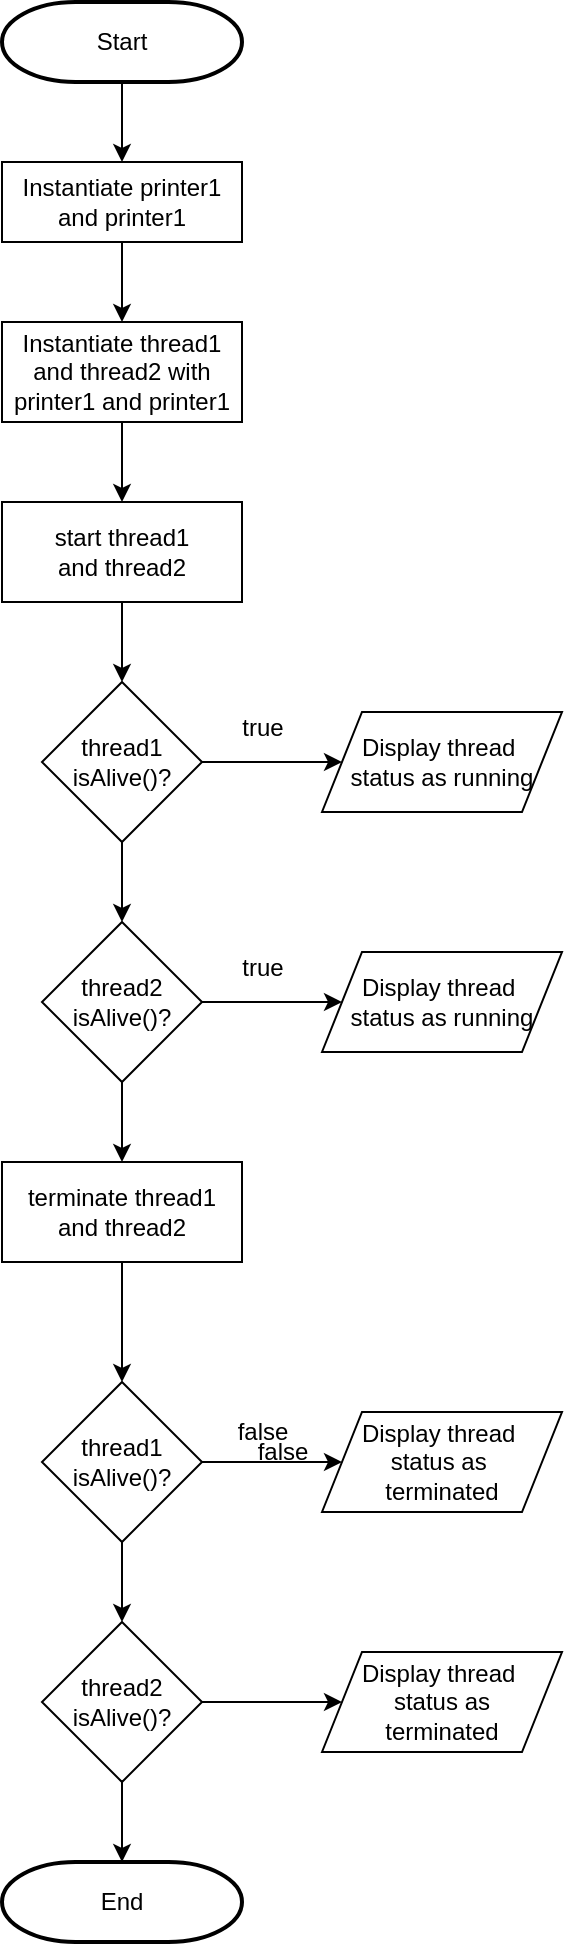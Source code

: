 <mxfile version="24.8.2">
  <diagram name="Page-1" id="f27eEGUtqqjmF-a6iisF">
    <mxGraphModel dx="1027" dy="1333" grid="1" gridSize="10" guides="1" tooltips="1" connect="1" arrows="1" fold="1" page="1" pageScale="1" pageWidth="850" pageHeight="1100" math="0" shadow="0">
      <root>
        <mxCell id="0" />
        <mxCell id="1" parent="0" />
        <mxCell id="RMEJpWai-Z8f-xLsF3Js-21" style="edgeStyle=orthogonalEdgeStyle;rounded=0;orthogonalLoop=1;jettySize=auto;html=1;exitX=0.5;exitY=1;exitDx=0;exitDy=0;exitPerimeter=0;entryX=0.5;entryY=0;entryDx=0;entryDy=0;" edge="1" parent="1" source="RMEJpWai-Z8f-xLsF3Js-1" target="RMEJpWai-Z8f-xLsF3Js-2">
          <mxGeometry relative="1" as="geometry" />
        </mxCell>
        <mxCell id="RMEJpWai-Z8f-xLsF3Js-1" value="Start" style="strokeWidth=2;html=1;shape=mxgraph.flowchart.terminator;whiteSpace=wrap;" vertex="1" parent="1">
          <mxGeometry x="285" y="40" width="120" height="40" as="geometry" />
        </mxCell>
        <mxCell id="RMEJpWai-Z8f-xLsF3Js-22" style="edgeStyle=orthogonalEdgeStyle;rounded=0;orthogonalLoop=1;jettySize=auto;html=1;exitX=0.5;exitY=1;exitDx=0;exitDy=0;entryX=0.5;entryY=0;entryDx=0;entryDy=0;" edge="1" parent="1" source="RMEJpWai-Z8f-xLsF3Js-2" target="RMEJpWai-Z8f-xLsF3Js-3">
          <mxGeometry relative="1" as="geometry" />
        </mxCell>
        <mxCell id="RMEJpWai-Z8f-xLsF3Js-2" value="Instantiate printer1 and printer1" style="rounded=0;whiteSpace=wrap;html=1;" vertex="1" parent="1">
          <mxGeometry x="285" y="120" width="120" height="40" as="geometry" />
        </mxCell>
        <mxCell id="RMEJpWai-Z8f-xLsF3Js-23" style="edgeStyle=orthogonalEdgeStyle;rounded=0;orthogonalLoop=1;jettySize=auto;html=1;exitX=0.5;exitY=1;exitDx=0;exitDy=0;entryX=0.5;entryY=0;entryDx=0;entryDy=0;" edge="1" parent="1" source="RMEJpWai-Z8f-xLsF3Js-3" target="RMEJpWai-Z8f-xLsF3Js-4">
          <mxGeometry relative="1" as="geometry" />
        </mxCell>
        <mxCell id="RMEJpWai-Z8f-xLsF3Js-3" value="Instantiate thread1 and thread2 with printer1 and printer1" style="rounded=0;whiteSpace=wrap;html=1;" vertex="1" parent="1">
          <mxGeometry x="285" y="200" width="120" height="50" as="geometry" />
        </mxCell>
        <mxCell id="RMEJpWai-Z8f-xLsF3Js-24" style="edgeStyle=orthogonalEdgeStyle;rounded=0;orthogonalLoop=1;jettySize=auto;html=1;exitX=0.5;exitY=1;exitDx=0;exitDy=0;entryX=0.5;entryY=0;entryDx=0;entryDy=0;" edge="1" parent="1" source="RMEJpWai-Z8f-xLsF3Js-4" target="RMEJpWai-Z8f-xLsF3Js-6">
          <mxGeometry relative="1" as="geometry" />
        </mxCell>
        <mxCell id="RMEJpWai-Z8f-xLsF3Js-4" value="start thread1&lt;div&gt;and thread2&lt;/div&gt;" style="rounded=0;whiteSpace=wrap;html=1;" vertex="1" parent="1">
          <mxGeometry x="285" y="290" width="120" height="50" as="geometry" />
        </mxCell>
        <mxCell id="RMEJpWai-Z8f-xLsF3Js-12" style="edgeStyle=orthogonalEdgeStyle;rounded=0;orthogonalLoop=1;jettySize=auto;html=1;exitX=1;exitY=0.5;exitDx=0;exitDy=0;entryX=0;entryY=0.5;entryDx=0;entryDy=0;" edge="1" parent="1" source="RMEJpWai-Z8f-xLsF3Js-6" target="RMEJpWai-Z8f-xLsF3Js-9">
          <mxGeometry relative="1" as="geometry" />
        </mxCell>
        <mxCell id="RMEJpWai-Z8f-xLsF3Js-26" style="edgeStyle=orthogonalEdgeStyle;rounded=0;orthogonalLoop=1;jettySize=auto;html=1;exitX=0.5;exitY=1;exitDx=0;exitDy=0;entryX=0.5;entryY=0;entryDx=0;entryDy=0;" edge="1" parent="1" source="RMEJpWai-Z8f-xLsF3Js-6" target="RMEJpWai-Z8f-xLsF3Js-10">
          <mxGeometry relative="1" as="geometry" />
        </mxCell>
        <mxCell id="RMEJpWai-Z8f-xLsF3Js-6" value="thread1 isAlive()?" style="rhombus;whiteSpace=wrap;html=1;" vertex="1" parent="1">
          <mxGeometry x="305" y="380" width="80" height="80" as="geometry" />
        </mxCell>
        <mxCell id="RMEJpWai-Z8f-xLsF3Js-9" value="Display thread&amp;nbsp;&lt;div&gt;status as running&lt;/div&gt;" style="shape=parallelogram;perimeter=parallelogramPerimeter;whiteSpace=wrap;html=1;fixedSize=1;" vertex="1" parent="1">
          <mxGeometry x="445" y="395" width="120" height="50" as="geometry" />
        </mxCell>
        <mxCell id="RMEJpWai-Z8f-xLsF3Js-13" style="edgeStyle=orthogonalEdgeStyle;rounded=0;orthogonalLoop=1;jettySize=auto;html=1;exitX=1;exitY=0.5;exitDx=0;exitDy=0;entryX=0;entryY=0.5;entryDx=0;entryDy=0;" edge="1" parent="1" source="RMEJpWai-Z8f-xLsF3Js-10" target="RMEJpWai-Z8f-xLsF3Js-11">
          <mxGeometry relative="1" as="geometry" />
        </mxCell>
        <mxCell id="RMEJpWai-Z8f-xLsF3Js-28" style="edgeStyle=orthogonalEdgeStyle;rounded=0;orthogonalLoop=1;jettySize=auto;html=1;exitX=0.5;exitY=1;exitDx=0;exitDy=0;entryX=0.5;entryY=0;entryDx=0;entryDy=0;" edge="1" parent="1" source="RMEJpWai-Z8f-xLsF3Js-10" target="RMEJpWai-Z8f-xLsF3Js-14">
          <mxGeometry relative="1" as="geometry" />
        </mxCell>
        <mxCell id="RMEJpWai-Z8f-xLsF3Js-10" value="thread2 isAlive()?" style="rhombus;whiteSpace=wrap;html=1;" vertex="1" parent="1">
          <mxGeometry x="305" y="500" width="80" height="80" as="geometry" />
        </mxCell>
        <mxCell id="RMEJpWai-Z8f-xLsF3Js-11" value="Display thread&amp;nbsp;&lt;div&gt;status as running&lt;/div&gt;" style="shape=parallelogram;perimeter=parallelogramPerimeter;whiteSpace=wrap;html=1;fixedSize=1;" vertex="1" parent="1">
          <mxGeometry x="445" y="515" width="120" height="50" as="geometry" />
        </mxCell>
        <mxCell id="RMEJpWai-Z8f-xLsF3Js-29" style="edgeStyle=orthogonalEdgeStyle;rounded=0;orthogonalLoop=1;jettySize=auto;html=1;exitX=0.5;exitY=1;exitDx=0;exitDy=0;entryX=0.5;entryY=0;entryDx=0;entryDy=0;" edge="1" parent="1" source="RMEJpWai-Z8f-xLsF3Js-14" target="RMEJpWai-Z8f-xLsF3Js-16">
          <mxGeometry relative="1" as="geometry" />
        </mxCell>
        <mxCell id="RMEJpWai-Z8f-xLsF3Js-14" value="terminate thread1&lt;div&gt;and thread2&lt;/div&gt;" style="rounded=0;whiteSpace=wrap;html=1;" vertex="1" parent="1">
          <mxGeometry x="285" y="620" width="120" height="50" as="geometry" />
        </mxCell>
        <mxCell id="RMEJpWai-Z8f-xLsF3Js-15" style="edgeStyle=orthogonalEdgeStyle;rounded=0;orthogonalLoop=1;jettySize=auto;html=1;exitX=1;exitY=0.5;exitDx=0;exitDy=0;entryX=0;entryY=0.5;entryDx=0;entryDy=0;" edge="1" parent="1" source="RMEJpWai-Z8f-xLsF3Js-16" target="RMEJpWai-Z8f-xLsF3Js-17">
          <mxGeometry relative="1" as="geometry" />
        </mxCell>
        <mxCell id="RMEJpWai-Z8f-xLsF3Js-30" style="edgeStyle=orthogonalEdgeStyle;rounded=0;orthogonalLoop=1;jettySize=auto;html=1;exitX=0.5;exitY=1;exitDx=0;exitDy=0;entryX=0.5;entryY=0;entryDx=0;entryDy=0;" edge="1" parent="1" source="RMEJpWai-Z8f-xLsF3Js-16" target="RMEJpWai-Z8f-xLsF3Js-19">
          <mxGeometry relative="1" as="geometry" />
        </mxCell>
        <mxCell id="RMEJpWai-Z8f-xLsF3Js-16" value="thread1 isAlive()?" style="rhombus;whiteSpace=wrap;html=1;" vertex="1" parent="1">
          <mxGeometry x="305" y="730" width="80" height="80" as="geometry" />
        </mxCell>
        <mxCell id="RMEJpWai-Z8f-xLsF3Js-17" value="Display thread&amp;nbsp;&lt;div&gt;status as&amp;nbsp;&lt;/div&gt;&lt;div&gt;terminated&lt;/div&gt;" style="shape=parallelogram;perimeter=parallelogramPerimeter;whiteSpace=wrap;html=1;fixedSize=1;" vertex="1" parent="1">
          <mxGeometry x="445" y="745" width="120" height="50" as="geometry" />
        </mxCell>
        <mxCell id="RMEJpWai-Z8f-xLsF3Js-18" style="edgeStyle=orthogonalEdgeStyle;rounded=0;orthogonalLoop=1;jettySize=auto;html=1;exitX=1;exitY=0.5;exitDx=0;exitDy=0;entryX=0;entryY=0.5;entryDx=0;entryDy=0;" edge="1" parent="1" source="RMEJpWai-Z8f-xLsF3Js-19" target="RMEJpWai-Z8f-xLsF3Js-20">
          <mxGeometry relative="1" as="geometry" />
        </mxCell>
        <mxCell id="RMEJpWai-Z8f-xLsF3Js-19" value="thread2 isAlive()?" style="rhombus;whiteSpace=wrap;html=1;" vertex="1" parent="1">
          <mxGeometry x="305" y="850" width="80" height="80" as="geometry" />
        </mxCell>
        <mxCell id="RMEJpWai-Z8f-xLsF3Js-20" value="Display thread&amp;nbsp;&lt;div&gt;status as&lt;/div&gt;&lt;div&gt;terminated&lt;/div&gt;" style="shape=parallelogram;perimeter=parallelogramPerimeter;whiteSpace=wrap;html=1;fixedSize=1;" vertex="1" parent="1">
          <mxGeometry x="445" y="865" width="120" height="50" as="geometry" />
        </mxCell>
        <mxCell id="RMEJpWai-Z8f-xLsF3Js-25" value="true" style="text;html=1;align=center;verticalAlign=middle;resizable=0;points=[];autosize=1;strokeColor=none;fillColor=none;" vertex="1" parent="1">
          <mxGeometry x="395" y="388" width="40" height="30" as="geometry" />
        </mxCell>
        <mxCell id="RMEJpWai-Z8f-xLsF3Js-27" value="true" style="text;html=1;align=center;verticalAlign=middle;resizable=0;points=[];autosize=1;strokeColor=none;fillColor=none;" vertex="1" parent="1">
          <mxGeometry x="395" y="508" width="40" height="30" as="geometry" />
        </mxCell>
        <mxCell id="RMEJpWai-Z8f-xLsF3Js-31" value="false" style="text;html=1;align=center;verticalAlign=middle;resizable=0;points=[];autosize=1;strokeColor=none;fillColor=none;" vertex="1" parent="1">
          <mxGeometry x="390" y="740" width="50" height="30" as="geometry" />
        </mxCell>
        <mxCell id="RMEJpWai-Z8f-xLsF3Js-32" value="false" style="text;html=1;align=center;verticalAlign=middle;resizable=0;points=[];autosize=1;strokeColor=none;fillColor=none;" vertex="1" parent="1">
          <mxGeometry x="400" y="750" width="50" height="30" as="geometry" />
        </mxCell>
        <mxCell id="RMEJpWai-Z8f-xLsF3Js-33" value="End" style="strokeWidth=2;html=1;shape=mxgraph.flowchart.terminator;whiteSpace=wrap;" vertex="1" parent="1">
          <mxGeometry x="285" y="970" width="120" height="40" as="geometry" />
        </mxCell>
        <mxCell id="RMEJpWai-Z8f-xLsF3Js-34" style="edgeStyle=orthogonalEdgeStyle;rounded=0;orthogonalLoop=1;jettySize=auto;html=1;exitX=0.5;exitY=1;exitDx=0;exitDy=0;entryX=0.5;entryY=0;entryDx=0;entryDy=0;entryPerimeter=0;" edge="1" parent="1" source="RMEJpWai-Z8f-xLsF3Js-19" target="RMEJpWai-Z8f-xLsF3Js-33">
          <mxGeometry relative="1" as="geometry" />
        </mxCell>
      </root>
    </mxGraphModel>
  </diagram>
</mxfile>
